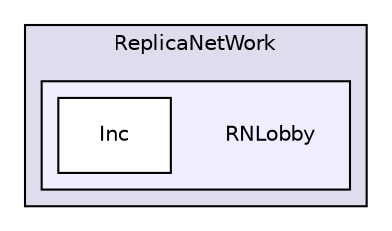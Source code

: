 digraph "RNLobby" {
  compound=true
  node [ fontsize="10", fontname="Helvetica"];
  edge [ labelfontsize="10", labelfontname="Helvetica"];
  subgraph clusterdir_aef0490a20352b28c05403be9f6bb4e5 {
    graph [ bgcolor="#ddddee", pencolor="black", label="ReplicaNetWork" fontname="Helvetica", fontsize="10", URL="dir_aef0490a20352b28c05403be9f6bb4e5.html"]
  subgraph clusterdir_cbc2550a5c35ce96404ea0b8e0b88bcb {
    graph [ bgcolor="#eeeeff", pencolor="black", label="" URL="dir_cbc2550a5c35ce96404ea0b8e0b88bcb.html"];
    dir_cbc2550a5c35ce96404ea0b8e0b88bcb [shape=plaintext label="RNLobby"];
    dir_567048bce7a34fd0077b6dc88babf938 [shape=box label="Inc" color="black" fillcolor="white" style="filled" URL="dir_567048bce7a34fd0077b6dc88babf938.html"];
  }
  }
}
